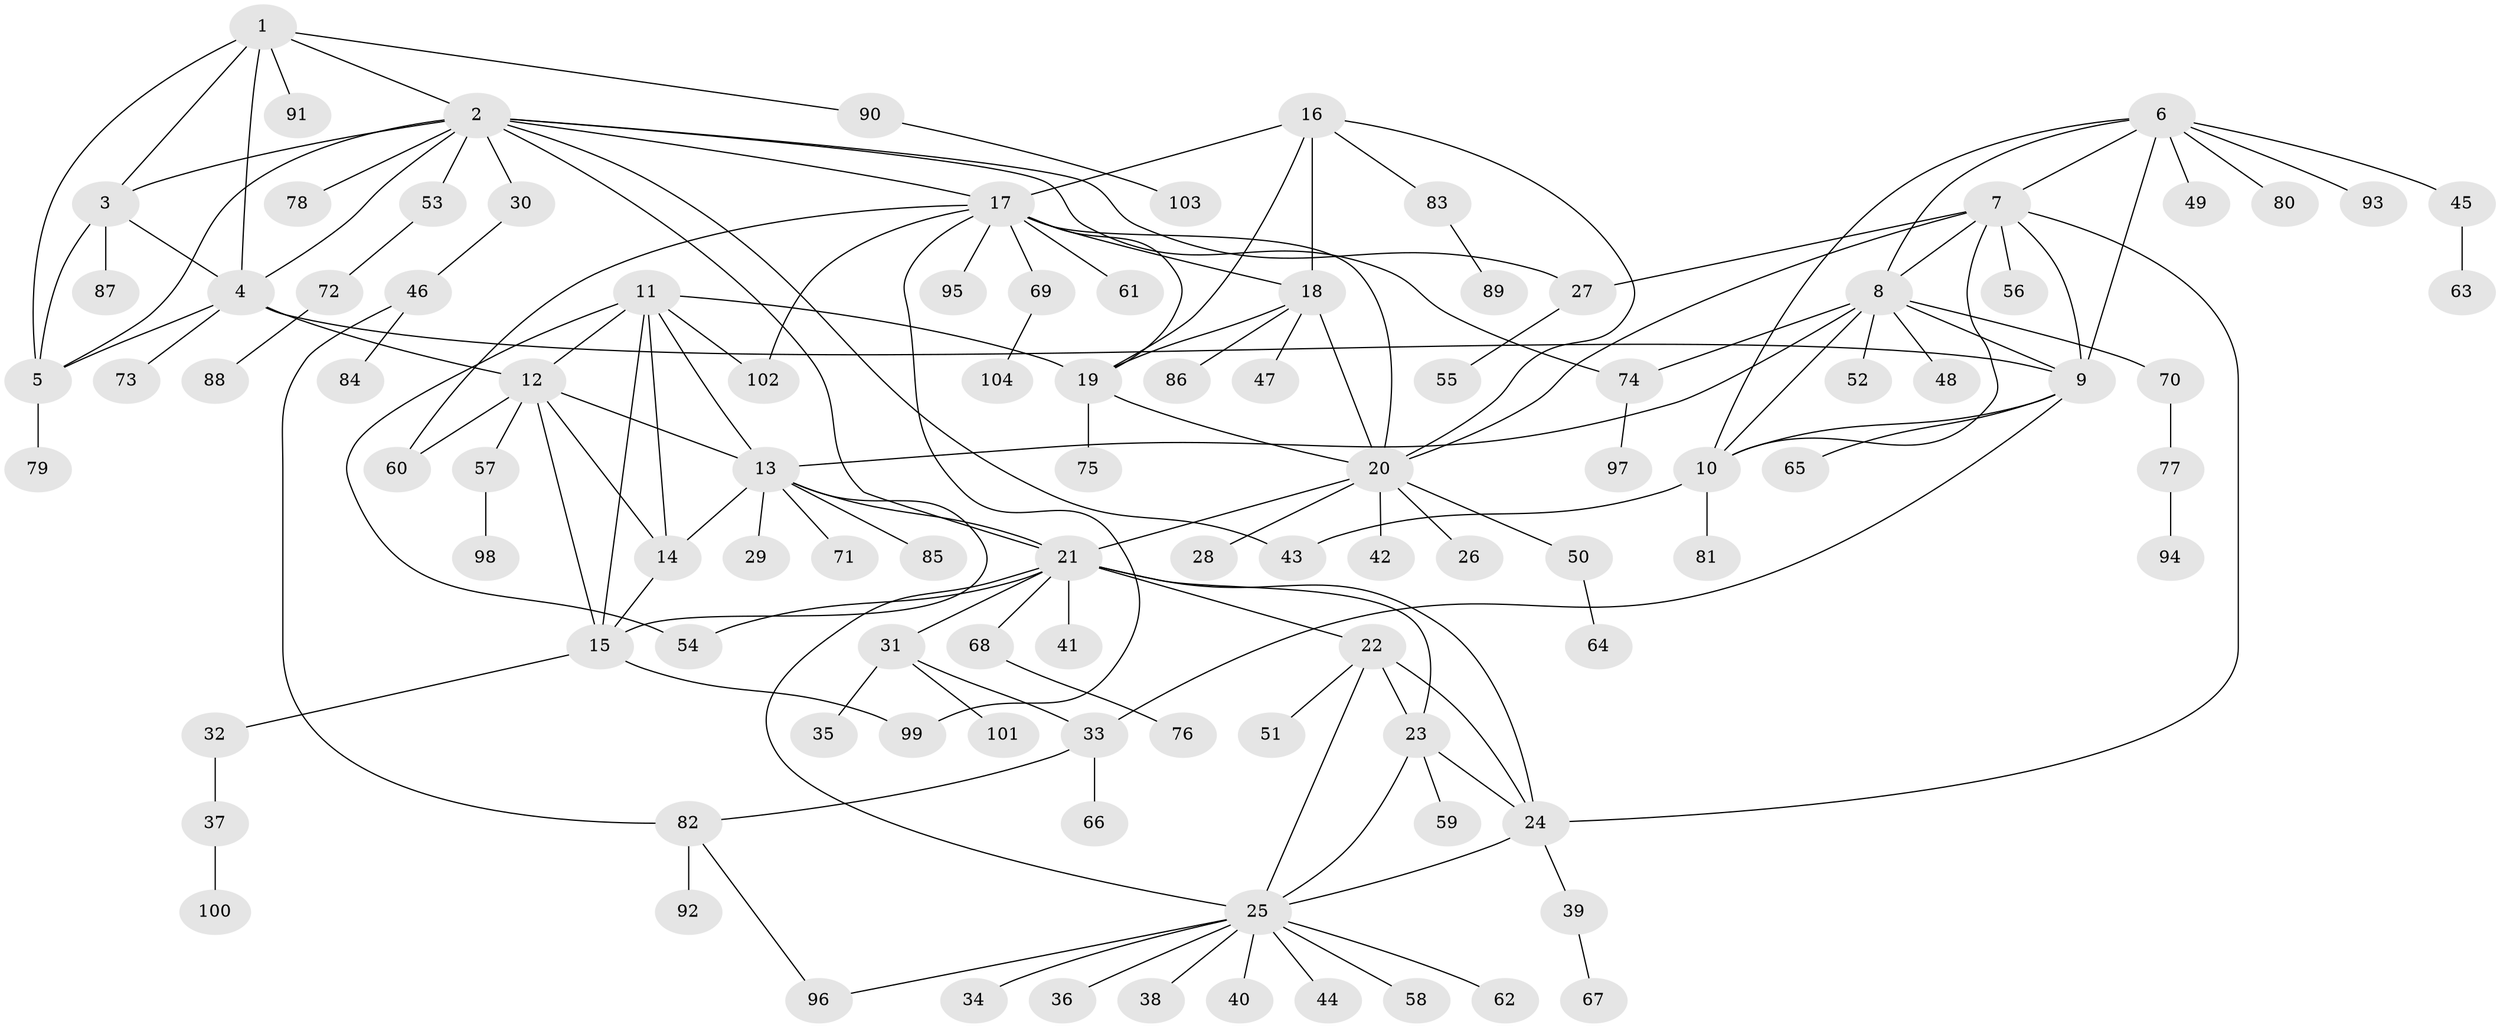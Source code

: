 // coarse degree distribution, {3: 0.0967741935483871, 1: 0.7096774193548387, 15: 0.03225806451612903, 6: 0.0967741935483871, 2: 0.03225806451612903, 4: 0.03225806451612903}
// Generated by graph-tools (version 1.1) at 2025/57/03/04/25 21:57:41]
// undirected, 104 vertices, 149 edges
graph export_dot {
graph [start="1"]
  node [color=gray90,style=filled];
  1;
  2;
  3;
  4;
  5;
  6;
  7;
  8;
  9;
  10;
  11;
  12;
  13;
  14;
  15;
  16;
  17;
  18;
  19;
  20;
  21;
  22;
  23;
  24;
  25;
  26;
  27;
  28;
  29;
  30;
  31;
  32;
  33;
  34;
  35;
  36;
  37;
  38;
  39;
  40;
  41;
  42;
  43;
  44;
  45;
  46;
  47;
  48;
  49;
  50;
  51;
  52;
  53;
  54;
  55;
  56;
  57;
  58;
  59;
  60;
  61;
  62;
  63;
  64;
  65;
  66;
  67;
  68;
  69;
  70;
  71;
  72;
  73;
  74;
  75;
  76;
  77;
  78;
  79;
  80;
  81;
  82;
  83;
  84;
  85;
  86;
  87;
  88;
  89;
  90;
  91;
  92;
  93;
  94;
  95;
  96;
  97;
  98;
  99;
  100;
  101;
  102;
  103;
  104;
  1 -- 2;
  1 -- 3;
  1 -- 4;
  1 -- 5;
  1 -- 90;
  1 -- 91;
  2 -- 3;
  2 -- 4;
  2 -- 5;
  2 -- 17;
  2 -- 21;
  2 -- 27;
  2 -- 30;
  2 -- 43;
  2 -- 53;
  2 -- 74;
  2 -- 78;
  3 -- 4;
  3 -- 5;
  3 -- 87;
  4 -- 5;
  4 -- 9;
  4 -- 12;
  4 -- 73;
  5 -- 79;
  6 -- 7;
  6 -- 8;
  6 -- 9;
  6 -- 10;
  6 -- 45;
  6 -- 49;
  6 -- 80;
  6 -- 93;
  7 -- 8;
  7 -- 9;
  7 -- 10;
  7 -- 20;
  7 -- 24;
  7 -- 27;
  7 -- 56;
  8 -- 9;
  8 -- 10;
  8 -- 13;
  8 -- 48;
  8 -- 52;
  8 -- 70;
  8 -- 74;
  9 -- 10;
  9 -- 33;
  9 -- 65;
  10 -- 43;
  10 -- 81;
  11 -- 12;
  11 -- 13;
  11 -- 14;
  11 -- 15;
  11 -- 19;
  11 -- 54;
  11 -- 102;
  12 -- 13;
  12 -- 14;
  12 -- 15;
  12 -- 57;
  12 -- 60;
  13 -- 14;
  13 -- 15;
  13 -- 21;
  13 -- 29;
  13 -- 71;
  13 -- 85;
  14 -- 15;
  15 -- 32;
  15 -- 99;
  16 -- 17;
  16 -- 18;
  16 -- 19;
  16 -- 20;
  16 -- 83;
  17 -- 18;
  17 -- 19;
  17 -- 20;
  17 -- 60;
  17 -- 61;
  17 -- 69;
  17 -- 95;
  17 -- 99;
  17 -- 102;
  18 -- 19;
  18 -- 20;
  18 -- 47;
  18 -- 86;
  19 -- 20;
  19 -- 75;
  20 -- 21;
  20 -- 26;
  20 -- 28;
  20 -- 42;
  20 -- 50;
  21 -- 22;
  21 -- 23;
  21 -- 24;
  21 -- 25;
  21 -- 31;
  21 -- 41;
  21 -- 54;
  21 -- 68;
  22 -- 23;
  22 -- 24;
  22 -- 25;
  22 -- 51;
  23 -- 24;
  23 -- 25;
  23 -- 59;
  24 -- 25;
  24 -- 39;
  25 -- 34;
  25 -- 36;
  25 -- 38;
  25 -- 40;
  25 -- 44;
  25 -- 58;
  25 -- 62;
  25 -- 96;
  27 -- 55;
  30 -- 46;
  31 -- 33;
  31 -- 35;
  31 -- 101;
  32 -- 37;
  33 -- 66;
  33 -- 82;
  37 -- 100;
  39 -- 67;
  45 -- 63;
  46 -- 82;
  46 -- 84;
  50 -- 64;
  53 -- 72;
  57 -- 98;
  68 -- 76;
  69 -- 104;
  70 -- 77;
  72 -- 88;
  74 -- 97;
  77 -- 94;
  82 -- 92;
  82 -- 96;
  83 -- 89;
  90 -- 103;
}
